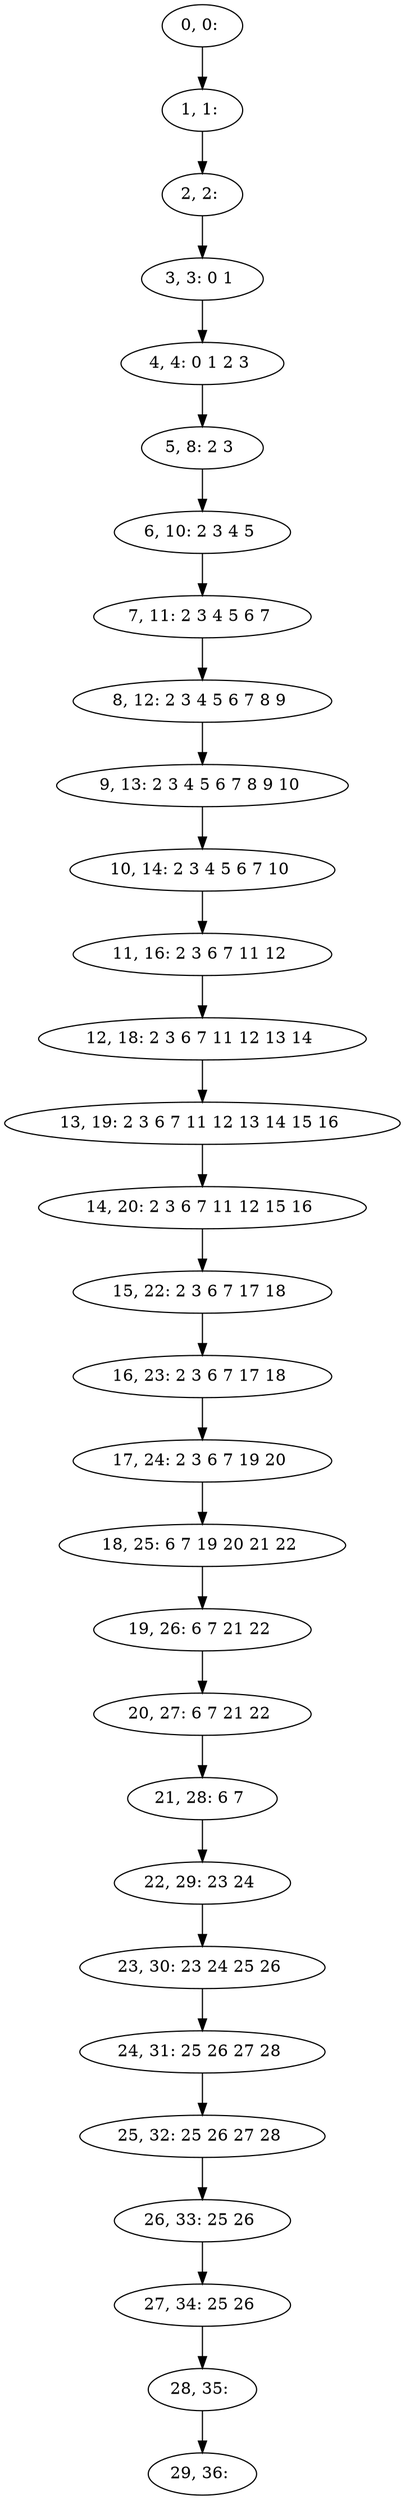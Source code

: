 digraph G {
0[label="0, 0: "];
1[label="1, 1: "];
2[label="2, 2: "];
3[label="3, 3: 0 1 "];
4[label="4, 4: 0 1 2 3 "];
5[label="5, 8: 2 3 "];
6[label="6, 10: 2 3 4 5 "];
7[label="7, 11: 2 3 4 5 6 7 "];
8[label="8, 12: 2 3 4 5 6 7 8 9 "];
9[label="9, 13: 2 3 4 5 6 7 8 9 10 "];
10[label="10, 14: 2 3 4 5 6 7 10 "];
11[label="11, 16: 2 3 6 7 11 12 "];
12[label="12, 18: 2 3 6 7 11 12 13 14 "];
13[label="13, 19: 2 3 6 7 11 12 13 14 15 16 "];
14[label="14, 20: 2 3 6 7 11 12 15 16 "];
15[label="15, 22: 2 3 6 7 17 18 "];
16[label="16, 23: 2 3 6 7 17 18 "];
17[label="17, 24: 2 3 6 7 19 20 "];
18[label="18, 25: 6 7 19 20 21 22 "];
19[label="19, 26: 6 7 21 22 "];
20[label="20, 27: 6 7 21 22 "];
21[label="21, 28: 6 7 "];
22[label="22, 29: 23 24 "];
23[label="23, 30: 23 24 25 26 "];
24[label="24, 31: 25 26 27 28 "];
25[label="25, 32: 25 26 27 28 "];
26[label="26, 33: 25 26 "];
27[label="27, 34: 25 26 "];
28[label="28, 35: "];
29[label="29, 36: "];
0->1 ;
1->2 ;
2->3 ;
3->4 ;
4->5 ;
5->6 ;
6->7 ;
7->8 ;
8->9 ;
9->10 ;
10->11 ;
11->12 ;
12->13 ;
13->14 ;
14->15 ;
15->16 ;
16->17 ;
17->18 ;
18->19 ;
19->20 ;
20->21 ;
21->22 ;
22->23 ;
23->24 ;
24->25 ;
25->26 ;
26->27 ;
27->28 ;
28->29 ;
}
